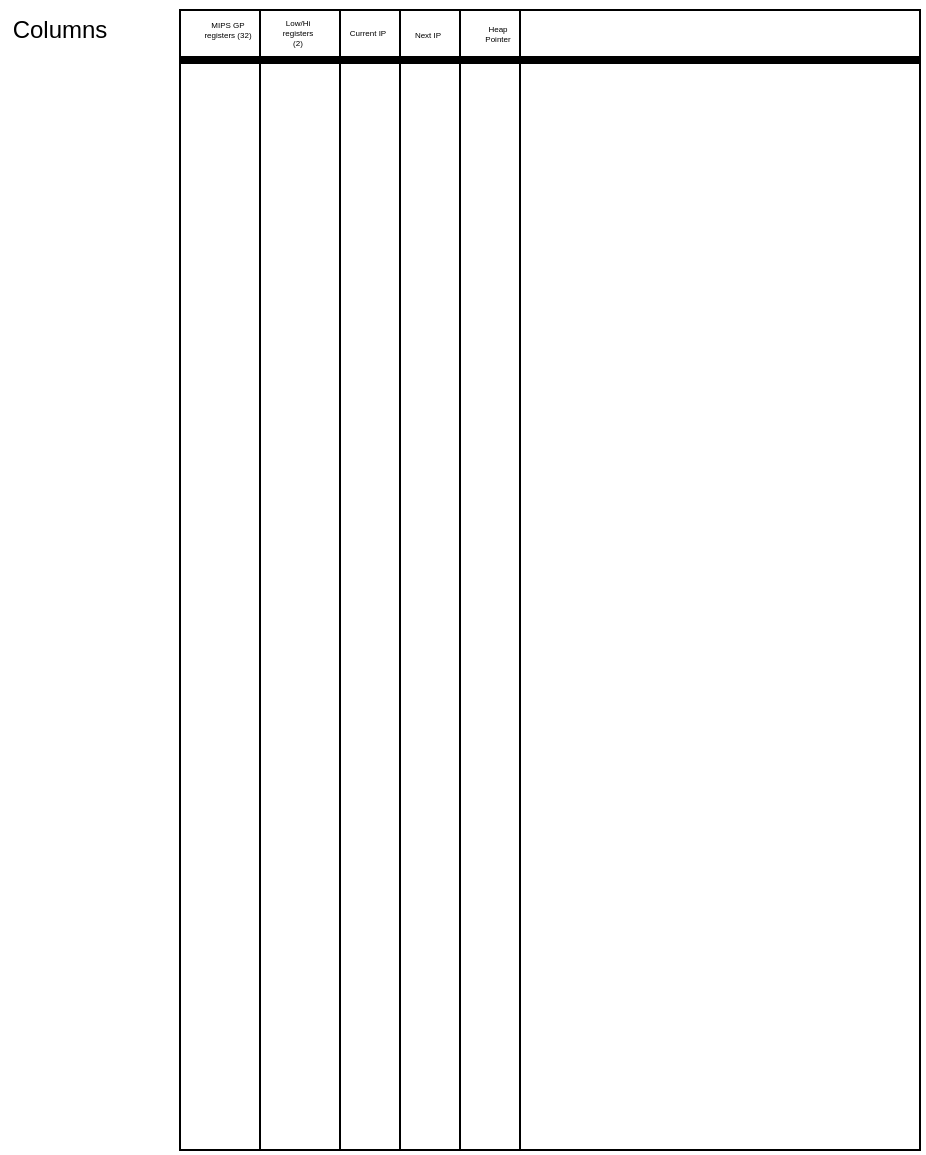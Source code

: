 <mxfile version="23.0.2" type="github">
  <diagram name="Page-1" id="kMYHpVpJY9JqcPuh49Y1">
    <mxGraphModel dx="398" dy="221" grid="1" gridSize="10" guides="1" tooltips="1" connect="1" arrows="1" fold="1" page="1" pageScale="1" pageWidth="850" pageHeight="1100" math="0" shadow="0">
      <root>
        <mxCell id="0" />
        <mxCell id="1" parent="0" />
        <mxCell id="3SwlQdrmeQlM3dl84obM-1" value="" style="rounded=0;whiteSpace=wrap;html=1;" parent="1" vertex="1">
          <mxGeometry x="140" y="140" width="370" height="570" as="geometry" />
        </mxCell>
        <mxCell id="3SwlQdrmeQlM3dl84obM-2" value="" style="endArrow=none;html=1;rounded=0;entryX=0.25;entryY=0;entryDx=0;entryDy=0;exitX=0.25;exitY=1;exitDx=0;exitDy=0;" parent="1" edge="1">
          <mxGeometry width="50" height="50" relative="1" as="geometry">
            <mxPoint x="180" y="710" as="sourcePoint" />
            <mxPoint x="180" y="140" as="targetPoint" />
            <Array as="points" />
          </mxGeometry>
        </mxCell>
        <mxCell id="3SwlQdrmeQlM3dl84obM-3" value="&lt;div style=&quot;font-size: 4px;&quot;&gt;MIPS GP registers (32)&lt;br style=&quot;font-size: 4px;&quot;&gt;&lt;/div&gt;" style="text;strokeColor=none;align=center;fillColor=none;html=1;verticalAlign=middle;whiteSpace=wrap;rounded=0;fontSize=4;" parent="1" vertex="1">
          <mxGeometry x="150" y="143.65" width="27.5" height="12.69" as="geometry" />
        </mxCell>
        <mxCell id="3SwlQdrmeQlM3dl84obM-4" value="" style="line;strokeWidth=4;html=1;perimeter=backbonePerimeter;points=[];outlineConnect=0;" parent="1" vertex="1">
          <mxGeometry x="140" y="160" width="370" height="10" as="geometry" />
        </mxCell>
        <mxCell id="3SwlQdrmeQlM3dl84obM-5" value="Columns" style="text;html=1;strokeColor=none;fillColor=none;align=center;verticalAlign=middle;whiteSpace=wrap;rounded=0;" parent="1" vertex="1">
          <mxGeometry x="50" y="135" width="60" height="30" as="geometry" />
        </mxCell>
        <mxCell id="3SwlQdrmeQlM3dl84obM-6" value="" style="endArrow=none;html=1;rounded=0;entryX=0.5;entryY=0;entryDx=0;entryDy=0;exitX=0.5;exitY=1;exitDx=0;exitDy=0;" parent="1" edge="1">
          <mxGeometry width="50" height="50" relative="1" as="geometry">
            <mxPoint x="220" y="710" as="sourcePoint" />
            <mxPoint x="220" y="140.0" as="targetPoint" />
            <Array as="points">
              <mxPoint x="220" y="150" />
            </Array>
          </mxGeometry>
        </mxCell>
        <mxCell id="3SwlQdrmeQlM3dl84obM-7" value="&lt;div style=&quot;font-size: 4px;&quot;&gt;Low/Hi registers (2)&lt;br style=&quot;font-size: 4px;&quot;&gt;&lt;/div&gt;" style="text;html=1;strokeColor=none;fillColor=none;align=center;verticalAlign=middle;whiteSpace=wrap;rounded=0;fontSize=4;" parent="1" vertex="1">
          <mxGeometry x="190" y="147.5" width="17.68" height="8.84" as="geometry" />
        </mxCell>
        <mxCell id="POlr-6bYtFFYUOJAmtRa-1" value="Current IP" style="text;html=1;strokeColor=none;fillColor=none;align=center;verticalAlign=middle;whiteSpace=wrap;rounded=0;fontSize=4;" vertex="1" parent="1">
          <mxGeometry x="220" y="147.5" width="27.68" height="8.84" as="geometry" />
        </mxCell>
        <mxCell id="POlr-6bYtFFYUOJAmtRa-2" value="Next IP" style="text;html=1;strokeColor=none;fillColor=none;align=center;verticalAlign=middle;whiteSpace=wrap;rounded=0;fontSize=4;" vertex="1" parent="1">
          <mxGeometry x="250" y="150" width="27.68" height="6.34" as="geometry" />
        </mxCell>
        <mxCell id="POlr-6bYtFFYUOJAmtRa-3" value="&lt;div&gt;Heap Pointer&lt;/div&gt;" style="text;html=1;strokeColor=none;fillColor=none;align=center;verticalAlign=middle;whiteSpace=wrap;rounded=0;fontSize=4;" vertex="1" parent="1">
          <mxGeometry x="290" y="147.5" width="17.68" height="8.84" as="geometry" />
        </mxCell>
        <mxCell id="POlr-6bYtFFYUOJAmtRa-4" value="" style="endArrow=none;html=1;rounded=0;entryX=0.5;entryY=0;entryDx=0;entryDy=0;exitX=0.5;exitY=1;exitDx=0;exitDy=0;" edge="1" parent="1">
          <mxGeometry width="50" height="50" relative="1" as="geometry">
            <mxPoint x="250" y="710" as="sourcePoint" />
            <mxPoint x="250" y="140.0" as="targetPoint" />
            <Array as="points">
              <mxPoint x="250" y="150" />
            </Array>
          </mxGeometry>
        </mxCell>
        <mxCell id="POlr-6bYtFFYUOJAmtRa-5" value="" style="endArrow=none;html=1;rounded=0;entryX=0.5;entryY=0;entryDx=0;entryDy=0;exitX=0.5;exitY=1;exitDx=0;exitDy=0;" edge="1" parent="1">
          <mxGeometry width="50" height="50" relative="1" as="geometry">
            <mxPoint x="280" y="710" as="sourcePoint" />
            <mxPoint x="280" y="140.0" as="targetPoint" />
            <Array as="points">
              <mxPoint x="280" y="150" />
            </Array>
          </mxGeometry>
        </mxCell>
        <mxCell id="POlr-6bYtFFYUOJAmtRa-7" value="" style="endArrow=none;html=1;rounded=0;entryX=0.25;entryY=0;entryDx=0;entryDy=0;exitX=0.25;exitY=1;exitDx=0;exitDy=0;" edge="1" parent="1">
          <mxGeometry width="50" height="50" relative="1" as="geometry">
            <mxPoint x="310" y="710" as="sourcePoint" />
            <mxPoint x="310" y="140" as="targetPoint" />
            <Array as="points" />
          </mxGeometry>
        </mxCell>
      </root>
    </mxGraphModel>
  </diagram>
</mxfile>
